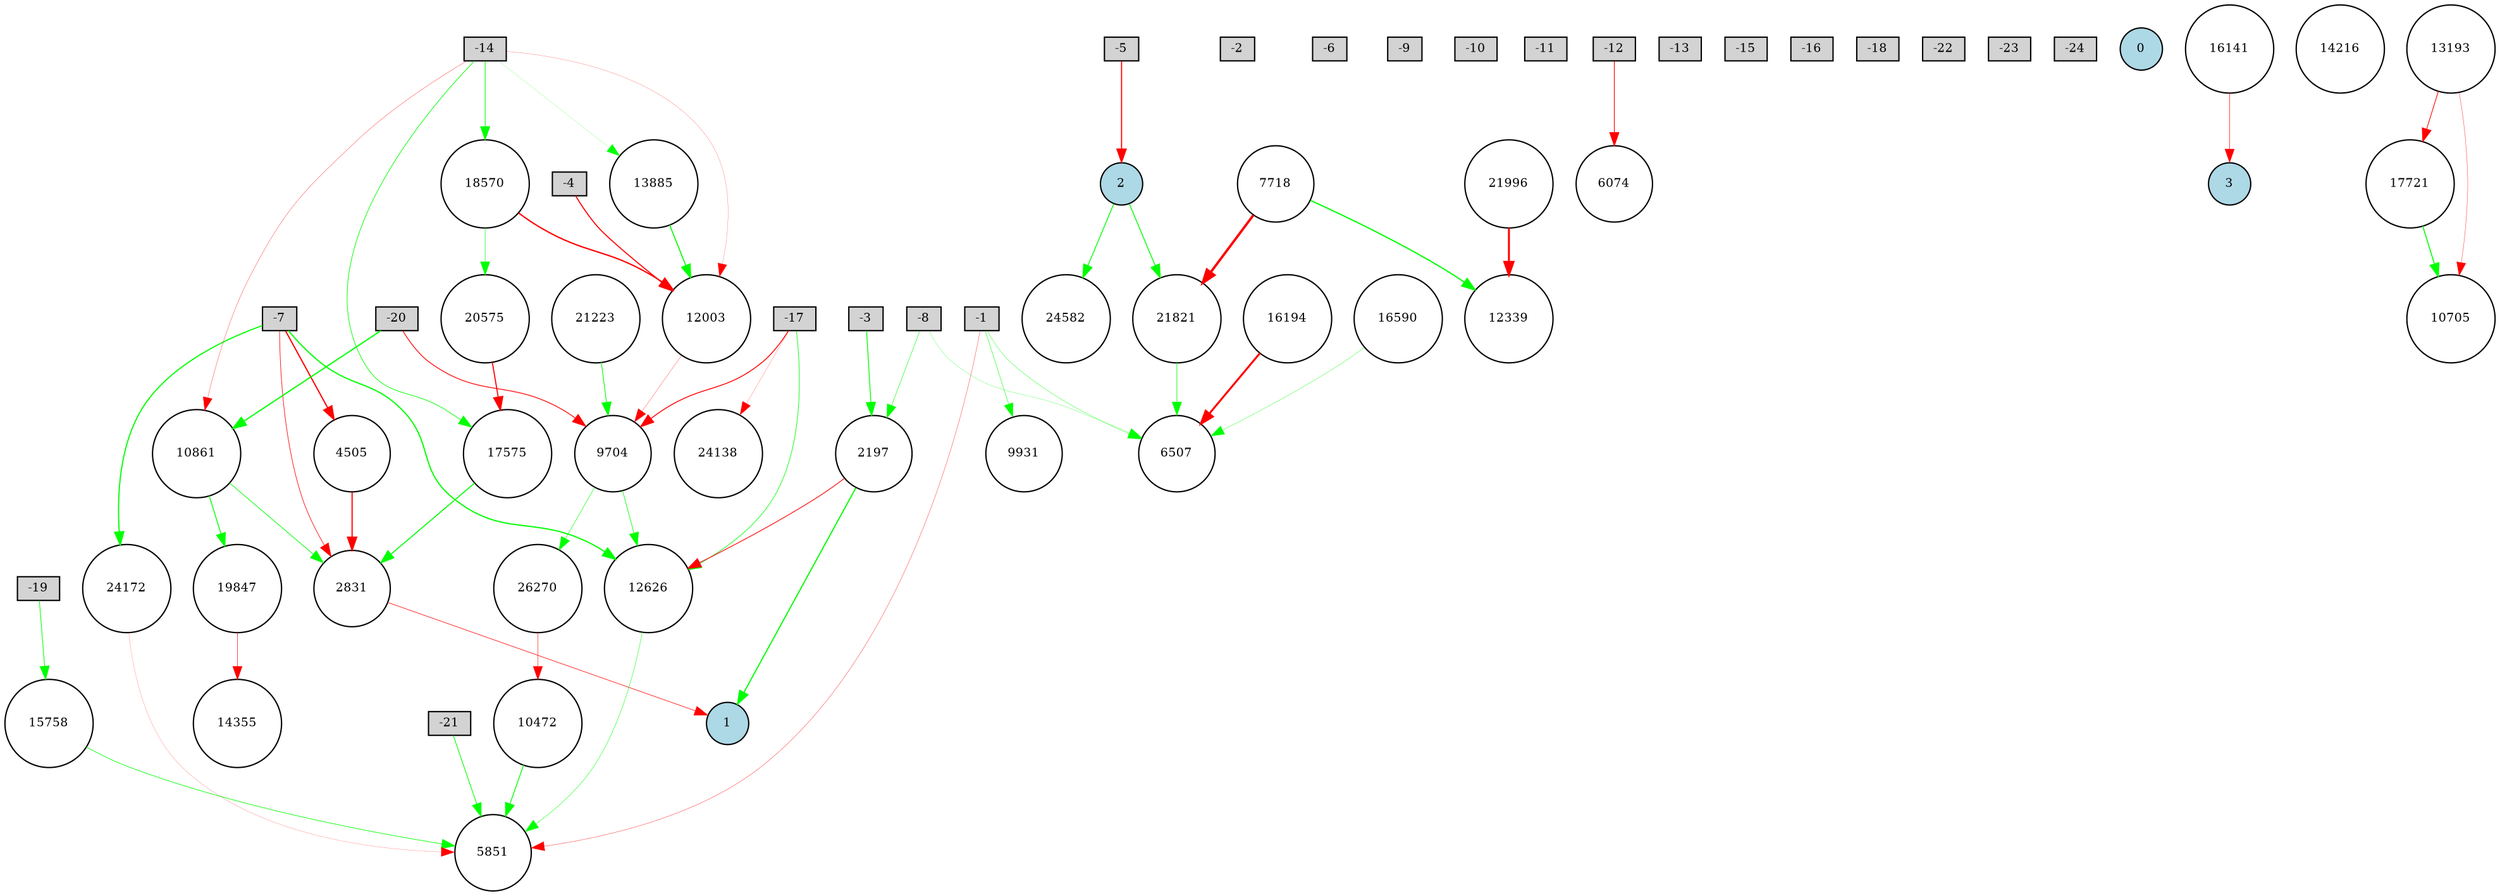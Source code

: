 digraph {
	node [fontsize=9 height=0.2 shape=circle width=0.2]
	-1 [fillcolor=lightgray shape=box style=filled]
	-2 [fillcolor=lightgray shape=box style=filled]
	-3 [fillcolor=lightgray shape=box style=filled]
	-4 [fillcolor=lightgray shape=box style=filled]
	-5 [fillcolor=lightgray shape=box style=filled]
	-6 [fillcolor=lightgray shape=box style=filled]
	-7 [fillcolor=lightgray shape=box style=filled]
	-8 [fillcolor=lightgray shape=box style=filled]
	-9 [fillcolor=lightgray shape=box style=filled]
	-10 [fillcolor=lightgray shape=box style=filled]
	-11 [fillcolor=lightgray shape=box style=filled]
	-12 [fillcolor=lightgray shape=box style=filled]
	-13 [fillcolor=lightgray shape=box style=filled]
	-14 [fillcolor=lightgray shape=box style=filled]
	-15 [fillcolor=lightgray shape=box style=filled]
	-16 [fillcolor=lightgray shape=box style=filled]
	-17 [fillcolor=lightgray shape=box style=filled]
	-18 [fillcolor=lightgray shape=box style=filled]
	-19 [fillcolor=lightgray shape=box style=filled]
	-20 [fillcolor=lightgray shape=box style=filled]
	-21 [fillcolor=lightgray shape=box style=filled]
	-22 [fillcolor=lightgray shape=box style=filled]
	-23 [fillcolor=lightgray shape=box style=filled]
	-24 [fillcolor=lightgray shape=box style=filled]
	0 [fillcolor=lightblue style=filled]
	1 [fillcolor=lightblue style=filled]
	2 [fillcolor=lightblue style=filled]
	3 [fillcolor=lightblue style=filled]
	24582 [fillcolor=white style=filled]
	19847 [fillcolor=white style=filled]
	14216 [fillcolor=white style=filled]
	13193 [fillcolor=white style=filled]
	18570 [fillcolor=white style=filled]
	16141 [fillcolor=white style=filled]
	15758 [fillcolor=white style=filled]
	2831 [fillcolor=white style=filled]
	14355 [fillcolor=white style=filled]
	2197 [fillcolor=white style=filled]
	4505 [fillcolor=white style=filled]
	26270 [fillcolor=white style=filled]
	7718 [fillcolor=white style=filled]
	17575 [fillcolor=white style=filled]
	12339 [fillcolor=white style=filled]
	17721 [fillcolor=white style=filled]
	6074 [fillcolor=white style=filled]
	13885 [fillcolor=white style=filled]
	21821 [fillcolor=white style=filled]
	16194 [fillcolor=white style=filled]
	24138 [fillcolor=white style=filled]
	9931 [fillcolor=white style=filled]
	16590 [fillcolor=white style=filled]
	10705 [fillcolor=white style=filled]
	12626 [fillcolor=white style=filled]
	5851 [fillcolor=white style=filled]
	20575 [fillcolor=white style=filled]
	12003 [fillcolor=white style=filled]
	21223 [fillcolor=white style=filled]
	9704 [fillcolor=white style=filled]
	10472 [fillcolor=white style=filled]
	6507 [fillcolor=white style=filled]
	24172 [fillcolor=white style=filled]
	21996 [fillcolor=white style=filled]
	10861 [fillcolor=white style=filled]
	16590 -> 6507 [color=green penwidth=0.20639472620331523 style=solid]
	-4 -> 12003 [color=red penwidth=0.8108107960396792 style=solid]
	2831 -> 1 [color=red penwidth=0.39470251140836754 style=solid]
	-1 -> 9931 [color=green penwidth=0.3019747890488633 style=solid]
	10861 -> 19847 [color=green penwidth=0.6580820619147878 style=solid]
	-7 -> 2831 [color=red penwidth=0.4256506490118601 style=solid]
	-8 -> 6507 [color=green penwidth=0.1556364927949283 style=solid]
	2197 -> 12626 [color=red penwidth=0.5566549449078032 style=solid]
	-1 -> 6507 [color=green penwidth=0.22680354144564785 style=solid]
	-14 -> 12003 [color=red penwidth=0.12262950650222473 style=solid]
	-20 -> 10861 [color=green penwidth=0.9604754213838967 style=solid]
	-7 -> 4505 [color=red penwidth=0.9399851947533694 style=solid]
	12003 -> 9704 [color=red penwidth=0.17166032996882413 style=solid]
	9704 -> 26270 [color=green penwidth=0.33670616857297847 style=solid]
	2 -> 24582 [color=green penwidth=0.6583942714838381 style=solid]
	17575 -> 2831 [color=green penwidth=0.7783293187285765 style=solid]
	-19 -> 15758 [color=green penwidth=0.515487421391482 style=solid]
	4505 -> 2831 [color=red penwidth=0.8889162305662248 style=solid]
	16194 -> 6507 [color=red penwidth=1.4906660347765444 style=solid]
	-7 -> 24172 [color=green penwidth=0.8780817053949354 style=solid]
	21821 -> 6507 [color=green penwidth=0.43331513597138505 style=solid]
	-21 -> 5851 [color=green penwidth=0.5337646225201824 style=solid]
	-12 -> 6074 [color=red penwidth=0.5603965200124337 style=solid]
	2 -> 21821 [color=green penwidth=0.6759594656102191 style=solid]
	7718 -> 21821 [color=red penwidth=1.8274415250356342 style=solid]
	-14 -> 17575 [color=green penwidth=0.4708425641184314 style=solid]
	-14 -> 13885 [color=green penwidth=0.10219184819517237 style=solid]
	-20 -> 9704 [color=red penwidth=0.6018157275972498 style=solid]
	18570 -> 20575 [color=green penwidth=0.3410311290852214 style=solid]
	-1 -> 5851 [color=red penwidth=0.21053505186365779 style=solid]
	-14 -> 10861 [color=red penwidth=0.193902035706219 style=solid]
	20575 -> 17575 [color=red penwidth=0.8269087985731053 style=solid]
	9704 -> 12626 [color=green penwidth=0.42796235772460967 style=solid]
	10472 -> 5851 [color=green penwidth=0.6433386076755184 style=solid]
	17721 -> 10705 [color=green penwidth=0.753421601858987 style=solid]
	7718 -> 12339 [color=green penwidth=0.9706296403375748 style=solid]
	15758 -> 5851 [color=green penwidth=0.43258969261560487 style=solid]
	24172 -> 5851 [color=red penwidth=0.11205705997505905 style=solid]
	16141 -> 3 [color=red penwidth=0.3613907824696445 style=solid]
	2197 -> 1 [color=green penwidth=0.8848734893859663 style=solid]
	10861 -> 2831 [color=green penwidth=0.48526800965859485 style=solid]
	12626 -> 5851 [color=green penwidth=0.2841881094844736 style=solid]
	26270 -> 10472 [color=red penwidth=0.29857532630462436 style=solid]
	21996 -> 12339 [color=red penwidth=1.4632534533205235 style=solid]
	19847 -> 14355 [color=red penwidth=0.34752976381223455 style=solid]
	13885 -> 12003 [color=green penwidth=0.8031409929441102 style=solid]
	21223 -> 9704 [color=green penwidth=0.5482818194744434 style=solid]
	13193 -> 17721 [color=red penwidth=0.529262082550544 style=solid]
	-14 -> 18570 [color=green penwidth=0.5107177243590494 style=solid]
	-3 -> 2197 [color=green penwidth=0.6334547681905236 style=solid]
	-17 -> 9704 [color=red penwidth=0.6848070225905087 style=solid]
	-17 -> 12626 [color=green penwidth=0.4397459067215288 style=solid]
	-8 -> 2197 [color=green penwidth=0.3193169841446582 style=solid]
	-7 -> 12626 [color=green penwidth=0.9285378915297727 style=solid]
	-17 -> 24138 [color=red penwidth=0.13176047976788433 style=solid]
	13193 -> 10705 [color=red penwidth=0.21550987512039937 style=solid]
	-5 -> 2 [color=red penwidth=0.8536508751739394 style=solid]
	18570 -> 12003 [color=red penwidth=1.0260932345874163 style=solid]
}
